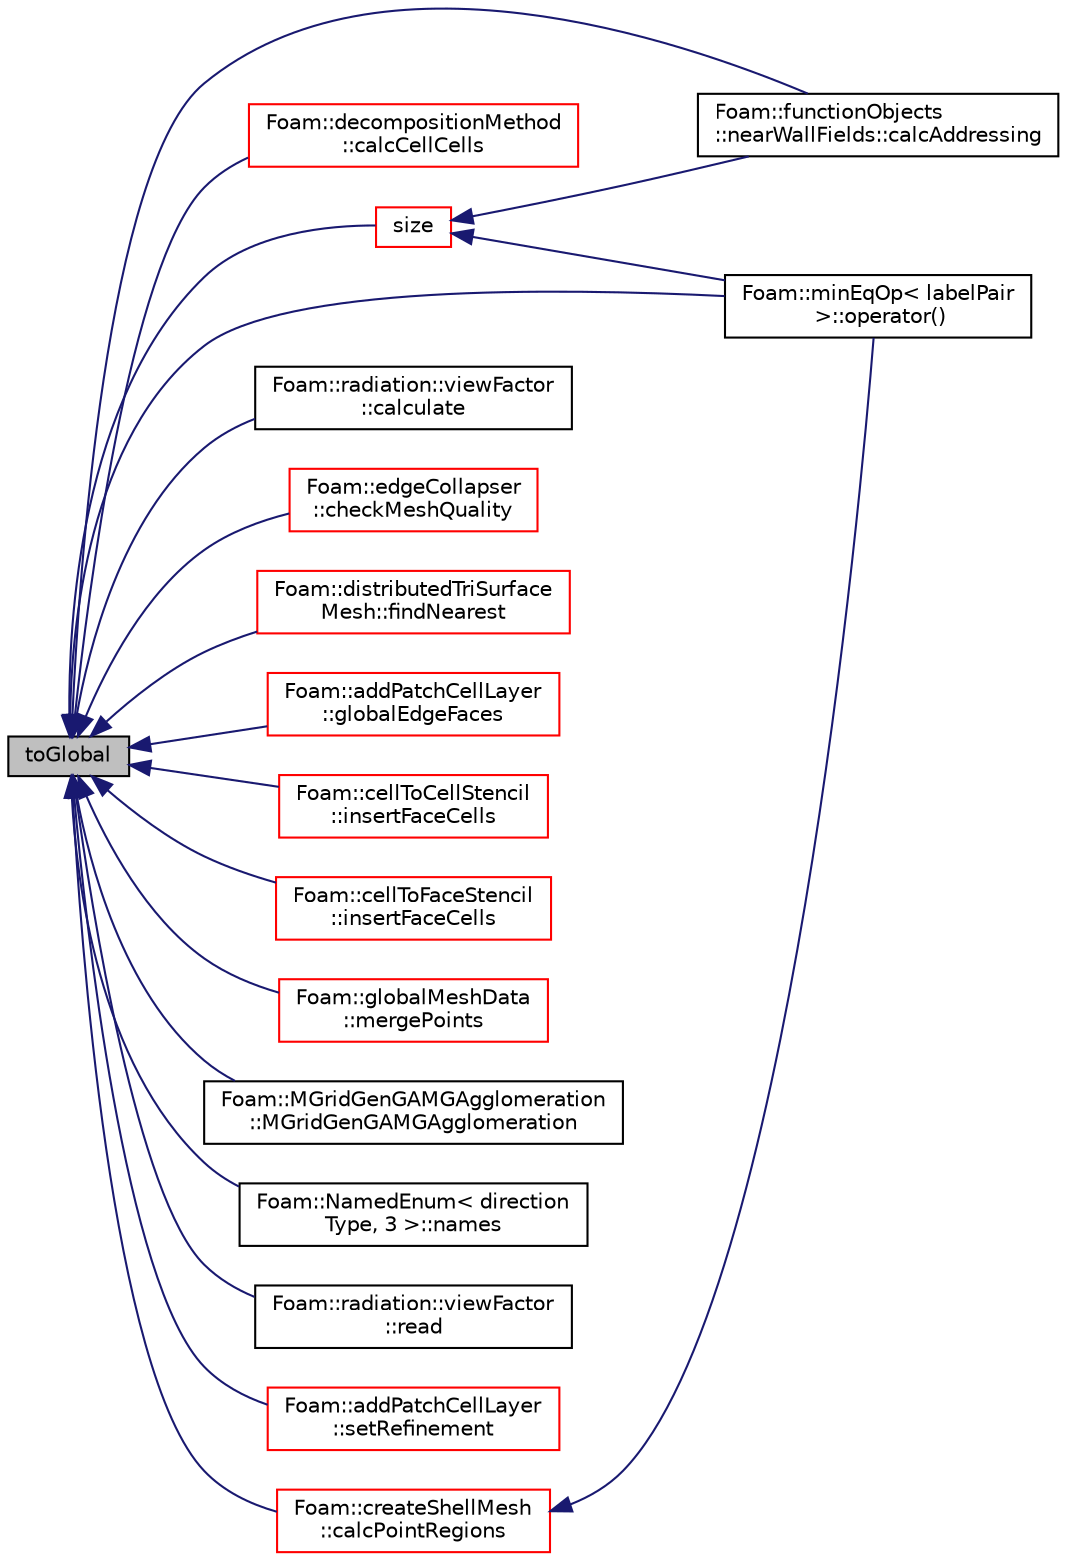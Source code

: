 digraph "toGlobal"
{
  bgcolor="transparent";
  edge [fontname="Helvetica",fontsize="10",labelfontname="Helvetica",labelfontsize="10"];
  node [fontname="Helvetica",fontsize="10",shape=record];
  rankdir="LR";
  Node148 [label="toGlobal",height=0.2,width=0.4,color="black", fillcolor="grey75", style="filled", fontcolor="black"];
  Node148 -> Node149 [dir="back",color="midnightblue",fontsize="10",style="solid",fontname="Helvetica"];
  Node149 [label="Foam::functionObjects\l::nearWallFields::calcAddressing",height=0.2,width=0.4,color="black",URL="$a24233.html#a7097a017d4eac4116d58a3cdbf507891",tooltip="Calculate addressing from cells back to patch faces. "];
  Node148 -> Node150 [dir="back",color="midnightblue",fontsize="10",style="solid",fontname="Helvetica"];
  Node150 [label="Foam::decompositionMethod\l::calcCellCells",height=0.2,width=0.4,color="red",URL="$a29949.html#a86727d8c968e3ae5d8f394879e2b3c8a",tooltip="Helper: determine (local or global) cellCells from mesh. "];
  Node148 -> Node156 [dir="back",color="midnightblue",fontsize="10",style="solid",fontname="Helvetica"];
  Node156 [label="Foam::createShellMesh\l::calcPointRegions",height=0.2,width=0.4,color="red",URL="$a22181.html#abd09fd2558d9fc41e9a503ce2976fe5f",tooltip="Helper: calculate point regions. The point region is the. "];
  Node156 -> Node159 [dir="back",color="midnightblue",fontsize="10",style="solid",fontname="Helvetica"];
  Node159 [label="Foam::minEqOp\< labelPair\l \>::operator()",height=0.2,width=0.4,color="black",URL="$a22177.html#a5110bdded347caa6365e4d10554dfc32"];
  Node148 -> Node161 [dir="back",color="midnightblue",fontsize="10",style="solid",fontname="Helvetica"];
  Node161 [label="Foam::radiation::viewFactor\l::calculate",height=0.2,width=0.4,color="black",URL="$a31381.html#afe1d8348c24e6589bc7c0b3f689316a7",tooltip="Solve system of equation(s) "];
  Node148 -> Node162 [dir="back",color="midnightblue",fontsize="10",style="solid",fontname="Helvetica"];
  Node162 [label="Foam::edgeCollapser\l::checkMeshQuality",height=0.2,width=0.4,color="red",URL="$a22401.html#a05c592dbdbe3fcc0728c2595750b5982",tooltip="Check mesh and mark points on faces in error. "];
  Node148 -> Node166 [dir="back",color="midnightblue",fontsize="10",style="solid",fontname="Helvetica"];
  Node166 [label="Foam::distributedTriSurface\lMesh::findNearest",height=0.2,width=0.4,color="red",URL="$a29993.html#ac968e745f1a4294205a3cf4936755409"];
  Node148 -> Node169 [dir="back",color="midnightblue",fontsize="10",style="solid",fontname="Helvetica"];
  Node169 [label="Foam::addPatchCellLayer\l::globalEdgeFaces",height=0.2,width=0.4,color="red",URL="$a22385.html#aeea8524ff2d092f53488dd1cb593c58e",tooltip="Per patch edge the pp faces (in global indices) using it. Uses. "];
  Node148 -> Node176 [dir="back",color="midnightblue",fontsize="10",style="solid",fontname="Helvetica"];
  Node176 [label="Foam::cellToCellStencil\l::insertFaceCells",height=0.2,width=0.4,color="red",URL="$a23469.html#ac1c792bf4a5a1b870bb79770131b78ac",tooltip="Collect cell neighbours of faces in global numbering. "];
  Node148 -> Node179 [dir="back",color="midnightblue",fontsize="10",style="solid",fontname="Helvetica"];
  Node179 [label="Foam::cellToFaceStencil\l::insertFaceCells",height=0.2,width=0.4,color="red",URL="$a23513.html#ac1c792bf4a5a1b870bb79770131b78ac",tooltip="Collect cell neighbours of faces in global numbering. "];
  Node148 -> Node182 [dir="back",color="midnightblue",fontsize="10",style="solid",fontname="Helvetica"];
  Node182 [label="Foam::globalMeshData\l::mergePoints",height=0.2,width=0.4,color="red",URL="$a28485.html#aa4df94c65c44d0e38bcd229cd913f042",tooltip="Helper for merging (collocated!) mesh point data. "];
  Node148 -> Node222 [dir="back",color="midnightblue",fontsize="10",style="solid",fontname="Helvetica"];
  Node222 [label="Foam::MGridGenGAMGAgglomeration\l::MGridGenGAMGAgglomeration",height=0.2,width=0.4,color="black",URL="$a24421.html#ad90d6181883d17cf991ff0cde7243627",tooltip="Construct given mesh and controls. "];
  Node148 -> Node197 [dir="back",color="midnightblue",fontsize="10",style="solid",fontname="Helvetica"];
  Node197 [label="Foam::NamedEnum\< direction\lType, 3 \>::names",height=0.2,width=0.4,color="black",URL="$a27113.html#a7350da3a0edd92cd11e6c479c9967dc8"];
  Node148 -> Node159 [dir="back",color="midnightblue",fontsize="10",style="solid",fontname="Helvetica"];
  Node148 -> Node223 [dir="back",color="midnightblue",fontsize="10",style="solid",fontname="Helvetica"];
  Node223 [label="Foam::radiation::viewFactor\l::read",height=0.2,width=0.4,color="black",URL="$a31381.html#af816873151ddb0126e98bb2f914d8ed5",tooltip="Read radiation properties dictionary. "];
  Node148 -> Node224 [dir="back",color="midnightblue",fontsize="10",style="solid",fontname="Helvetica"];
  Node224 [label="Foam::addPatchCellLayer\l::setRefinement",height=0.2,width=0.4,color="red",URL="$a22385.html#a9488cb0518f21b76444c508cc9658d64",tooltip="Play commands into polyTopoChange to create layers on top. "];
  Node148 -> Node227 [dir="back",color="midnightblue",fontsize="10",style="solid",fontname="Helvetica"];
  Node227 [label="size",height=0.2,width=0.4,color="red",URL="$a28481.html#a47b3bf30da1eb3ab8076b5fbe00e0494",tooltip="Global sum of localSizes. "];
  Node227 -> Node149 [dir="back",color="midnightblue",fontsize="10",style="solid",fontname="Helvetica"];
  Node227 -> Node159 [dir="back",color="midnightblue",fontsize="10",style="solid",fontname="Helvetica"];
}
